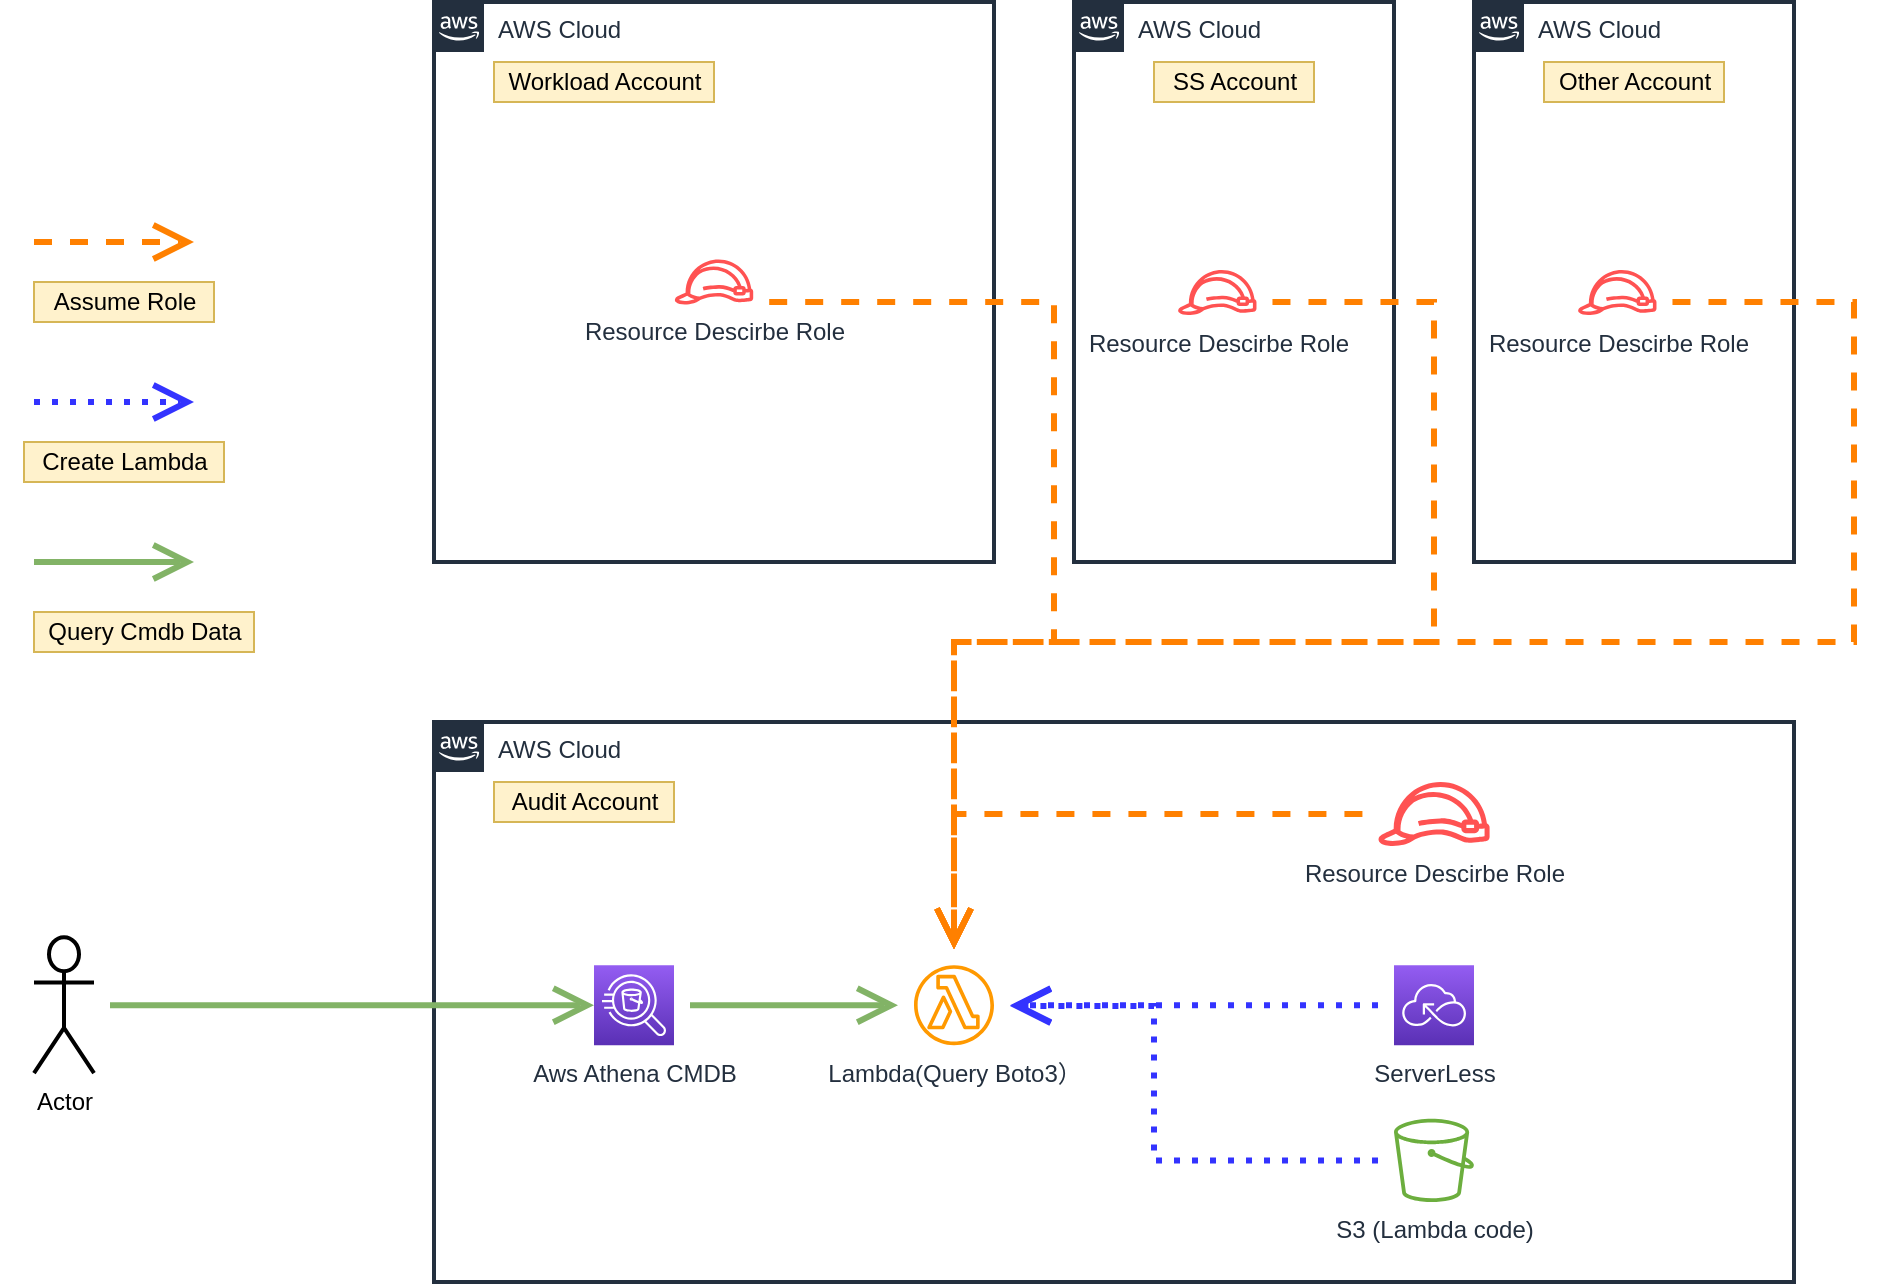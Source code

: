 <mxfile version="15.3.5" type="github">
  <diagram id="7RT401AvMfwxMbxt2eSY" name="Page-1">
    <mxGraphModel dx="946" dy="2217" grid="1" gridSize="10" guides="1" tooltips="1" connect="1" arrows="1" fold="1" page="1" pageScale="1" pageWidth="827" pageHeight="1169" math="0" shadow="0">
      <root>
        <mxCell id="0" />
        <mxCell id="1" parent="0" />
        <mxCell id="qfTTODT_Ezw1zGYLPv99-2" value="AWS Cloud" style="points=[[0,0],[0.25,0],[0.5,0],[0.75,0],[1,0],[1,0.25],[1,0.5],[1,0.75],[1,1],[0.75,1],[0.5,1],[0.25,1],[0,1],[0,0.75],[0,0.5],[0,0.25]];outlineConnect=0;gradientColor=none;html=1;whiteSpace=wrap;fontSize=12;fontStyle=0;shape=mxgraph.aws4.group;grIcon=mxgraph.aws4.group_aws_cloud_alt;strokeColor=#232F3E;fillColor=none;verticalAlign=top;align=left;spacingLeft=30;fontColor=#232F3E;dashed=0;hachureGap=4;pointerEvents=0;strokeWidth=2;" parent="1" vertex="1">
          <mxGeometry x="240" y="640" width="680" height="280" as="geometry" />
        </mxCell>
        <mxCell id="qfTTODT_Ezw1zGYLPv99-3" value="AWS Cloud" style="points=[[0,0],[0.25,0],[0.5,0],[0.75,0],[1,0],[1,0.25],[1,0.5],[1,0.75],[1,1],[0.75,1],[0.5,1],[0.25,1],[0,1],[0,0.75],[0,0.5],[0,0.25]];outlineConnect=0;html=1;whiteSpace=wrap;fontSize=12;fontStyle=0;shape=mxgraph.aws4.group;grIcon=mxgraph.aws4.group_aws_cloud_alt;strokeColor=#232F3E;fillColor=none;verticalAlign=top;align=left;spacingLeft=30;fontColor=#232F3E;dashed=0;hachureGap=4;pointerEvents=0;strokeWidth=2;" parent="1" vertex="1">
          <mxGeometry x="240" y="280" width="280" height="280" as="geometry" />
        </mxCell>
        <mxCell id="qfTTODT_Ezw1zGYLPv99-7" value="Workload Account" style="text;html=1;align=center;verticalAlign=middle;resizable=0;points=[];autosize=1;strokeColor=#d6b656;fillColor=#fff2cc;" parent="1" vertex="1">
          <mxGeometry x="270" y="310" width="110" height="20" as="geometry" />
        </mxCell>
        <mxCell id="qfTTODT_Ezw1zGYLPv99-8" value="AWS Cloud" style="points=[[0,0],[0.25,0],[0.5,0],[0.75,0],[1,0],[1,0.25],[1,0.5],[1,0.75],[1,1],[0.75,1],[0.5,1],[0.25,1],[0,1],[0,0.75],[0,0.5],[0,0.25]];outlineConnect=0;html=1;whiteSpace=wrap;fontSize=12;fontStyle=0;shape=mxgraph.aws4.group;grIcon=mxgraph.aws4.group_aws_cloud_alt;strokeColor=#232F3E;fillColor=none;verticalAlign=top;align=left;spacingLeft=30;fontColor=#232F3E;dashed=0;hachureGap=4;pointerEvents=0;strokeWidth=2;" parent="1" vertex="1">
          <mxGeometry x="560" y="280" width="160" height="280" as="geometry" />
        </mxCell>
        <mxCell id="54PezGfcRXBigFohG_QQ-4" value="AWS Cloud" style="points=[[0,0],[0.25,0],[0.5,0],[0.75,0],[1,0],[1,0.25],[1,0.5],[1,0.75],[1,1],[0.75,1],[0.5,1],[0.25,1],[0,1],[0,0.75],[0,0.5],[0,0.25]];outlineConnect=0;html=1;whiteSpace=wrap;fontSize=12;fontStyle=0;shape=mxgraph.aws4.group;grIcon=mxgraph.aws4.group_aws_cloud_alt;strokeColor=#232F3E;fillColor=none;verticalAlign=top;align=left;spacingLeft=30;fontColor=#232F3E;dashed=0;hachureGap=4;pointerEvents=0;strokeWidth=2;" vertex="1" parent="1">
          <mxGeometry x="760" y="280" width="160" height="280" as="geometry" />
        </mxCell>
        <mxCell id="54PezGfcRXBigFohG_QQ-5" value="SS Account" style="text;html=1;align=center;verticalAlign=middle;resizable=0;points=[];autosize=1;strokeColor=#d6b656;fillColor=#fff2cc;" vertex="1" parent="1">
          <mxGeometry x="600" y="310" width="80" height="20" as="geometry" />
        </mxCell>
        <mxCell id="54PezGfcRXBigFohG_QQ-6" value="Other Account" style="text;html=1;align=center;verticalAlign=middle;resizable=0;points=[];autosize=1;strokeColor=#d6b656;fillColor=#fff2cc;" vertex="1" parent="1">
          <mxGeometry x="795" y="310" width="90" height="20" as="geometry" />
        </mxCell>
        <mxCell id="54PezGfcRXBigFohG_QQ-17" value="" style="edgeStyle=orthogonalEdgeStyle;rounded=0;orthogonalLoop=1;jettySize=auto;html=1;endArrow=open;startSize=14;endSize=14;sourcePerimeterSpacing=8;targetPerimeterSpacing=8;dashed=1;strokeColor=#FF8000;strokeWidth=3;" edge="1" parent="1" source="54PezGfcRXBigFohG_QQ-7" target="54PezGfcRXBigFohG_QQ-11">
          <mxGeometry relative="1" as="geometry">
            <Array as="points">
              <mxPoint x="550" y="430" />
              <mxPoint x="550" y="600" />
              <mxPoint x="500" y="600" />
            </Array>
          </mxGeometry>
        </mxCell>
        <mxCell id="54PezGfcRXBigFohG_QQ-7" value="Resource Descirbe Role" style="sketch=0;outlineConnect=0;fontColor=#232F3E;gradientColor=none;fillColor=#FF5252;strokeColor=none;dashed=0;verticalLabelPosition=bottom;verticalAlign=top;align=center;html=1;fontSize=12;fontStyle=0;aspect=fixed;pointerEvents=1;shape=mxgraph.aws4.role;hachureGap=4;" vertex="1" parent="1">
          <mxGeometry x="360" y="408.72" width="40" height="22.56" as="geometry" />
        </mxCell>
        <mxCell id="54PezGfcRXBigFohG_QQ-18" value="" style="edgeStyle=orthogonalEdgeStyle;rounded=0;orthogonalLoop=1;jettySize=auto;html=1;endArrow=open;startSize=14;endSize=14;sourcePerimeterSpacing=8;targetPerimeterSpacing=8;dashed=1;strokeColor=#FF8000;strokeWidth=3;" edge="1" parent="1" source="54PezGfcRXBigFohG_QQ-8" target="54PezGfcRXBigFohG_QQ-11">
          <mxGeometry relative="1" as="geometry">
            <Array as="points">
              <mxPoint x="740" y="430" />
              <mxPoint x="740" y="600" />
              <mxPoint x="500" y="600" />
            </Array>
          </mxGeometry>
        </mxCell>
        <mxCell id="54PezGfcRXBigFohG_QQ-8" value="Resource Descirbe Role" style="sketch=0;outlineConnect=0;fontColor=#232F3E;gradientColor=none;fillColor=#FF5252;strokeColor=none;dashed=0;verticalLabelPosition=bottom;verticalAlign=top;align=center;html=1;fontSize=12;fontStyle=0;aspect=fixed;pointerEvents=1;shape=mxgraph.aws4.role;hachureGap=4;" vertex="1" parent="1">
          <mxGeometry x="611.64" y="414" width="40" height="22.56" as="geometry" />
        </mxCell>
        <mxCell id="54PezGfcRXBigFohG_QQ-19" value="" style="edgeStyle=orthogonalEdgeStyle;rounded=0;orthogonalLoop=1;jettySize=auto;html=1;endArrow=open;startSize=14;endSize=14;sourcePerimeterSpacing=8;targetPerimeterSpacing=8;dashed=1;strokeColor=#FF8000;strokeWidth=3;" edge="1" parent="1" source="54PezGfcRXBigFohG_QQ-9" target="54PezGfcRXBigFohG_QQ-11">
          <mxGeometry relative="1" as="geometry">
            <mxPoint x="500" y="840" as="targetPoint" />
            <Array as="points">
              <mxPoint x="950" y="430" />
              <mxPoint x="950" y="600" />
              <mxPoint x="500" y="600" />
            </Array>
          </mxGeometry>
        </mxCell>
        <mxCell id="54PezGfcRXBigFohG_QQ-9" value="Resource Descirbe Role" style="sketch=0;outlineConnect=0;fontColor=#232F3E;gradientColor=none;fillColor=#FF5252;strokeColor=none;dashed=0;verticalLabelPosition=bottom;verticalAlign=top;align=center;html=1;fontSize=12;fontStyle=0;aspect=fixed;pointerEvents=1;shape=mxgraph.aws4.role;hachureGap=4;" vertex="1" parent="1">
          <mxGeometry x="811.64" y="414" width="40" height="22.56" as="geometry" />
        </mxCell>
        <mxCell id="54PezGfcRXBigFohG_QQ-21" style="edgeStyle=orthogonalEdgeStyle;rounded=0;orthogonalLoop=1;jettySize=auto;html=1;endArrow=open;startSize=14;endSize=14;sourcePerimeterSpacing=8;targetPerimeterSpacing=8;dashed=1;dashPattern=1 2;strokeWidth=3;strokeColor=#3333FF;" edge="1" parent="1" source="54PezGfcRXBigFohG_QQ-10" target="54PezGfcRXBigFohG_QQ-11">
          <mxGeometry relative="1" as="geometry" />
        </mxCell>
        <mxCell id="54PezGfcRXBigFohG_QQ-10" value="ServerLess" style="sketch=0;points=[[0,0,0],[0.25,0,0],[0.5,0,0],[0.75,0,0],[1,0,0],[0,1,0],[0.25,1,0],[0.5,1,0],[0.75,1,0],[1,1,0],[0,0.25,0],[0,0.5,0],[0,0.75,0],[1,0.25,0],[1,0.5,0],[1,0.75,0]];outlineConnect=0;fontColor=#232F3E;gradientColor=#945DF2;gradientDirection=north;fillColor=#5A30B5;strokeColor=#ffffff;dashed=0;verticalLabelPosition=bottom;verticalAlign=top;align=center;html=1;fontSize=12;fontStyle=0;aspect=fixed;shape=mxgraph.aws4.resourceIcon;resIcon=mxgraph.aws4.serverless;hachureGap=4;pointerEvents=0;" vertex="1" parent="1">
          <mxGeometry x="720" y="761.6" width="40" height="40" as="geometry" />
        </mxCell>
        <mxCell id="54PezGfcRXBigFohG_QQ-11" value="Lambda(Query Boto3）" style="sketch=0;outlineConnect=0;fontColor=#232F3E;gradientColor=none;fillColor=#FF9900;strokeColor=none;dashed=0;verticalLabelPosition=bottom;verticalAlign=top;align=center;html=1;fontSize=12;fontStyle=0;pointerEvents=1;shape=mxgraph.aws4.lambda_function;hachureGap=4;aspect=fixed;" vertex="1" parent="1">
          <mxGeometry x="480" y="761.6" width="40" height="40" as="geometry" />
        </mxCell>
        <mxCell id="54PezGfcRXBigFohG_QQ-22" style="edgeStyle=orthogonalEdgeStyle;rounded=0;orthogonalLoop=1;jettySize=auto;html=1;endArrow=open;startSize=14;endSize=14;sourcePerimeterSpacing=8;targetPerimeterSpacing=8;dashed=1;dashPattern=1 2;strokeColor=#3333FF;strokeWidth=3;" edge="1" parent="1" source="54PezGfcRXBigFohG_QQ-12" target="54PezGfcRXBigFohG_QQ-11">
          <mxGeometry relative="1" as="geometry">
            <Array as="points">
              <mxPoint x="600" y="859" />
              <mxPoint x="600" y="782" />
            </Array>
          </mxGeometry>
        </mxCell>
        <mxCell id="54PezGfcRXBigFohG_QQ-12" value="S3 (Lambda code)" style="sketch=0;outlineConnect=0;fontColor=#232F3E;gradientColor=none;fillColor=#6CAE3E;strokeColor=none;dashed=0;verticalLabelPosition=bottom;verticalAlign=top;align=center;html=1;fontSize=12;fontStyle=0;aspect=fixed;pointerEvents=1;shape=mxgraph.aws4.bucket;hachureGap=4;" vertex="1" parent="1">
          <mxGeometry x="720" y="838.4" width="40" height="41.6" as="geometry" />
        </mxCell>
        <mxCell id="54PezGfcRXBigFohG_QQ-20" style="edgeStyle=orthogonalEdgeStyle;rounded=0;orthogonalLoop=1;jettySize=auto;html=1;endArrow=open;startSize=14;endSize=14;sourcePerimeterSpacing=8;targetPerimeterSpacing=8;fillColor=#d5e8d4;strokeColor=#82b366;strokeWidth=3;" edge="1" parent="1" source="54PezGfcRXBigFohG_QQ-13" target="54PezGfcRXBigFohG_QQ-11">
          <mxGeometry relative="1" as="geometry" />
        </mxCell>
        <mxCell id="54PezGfcRXBigFohG_QQ-13" value="Aws Athena CMDB" style="sketch=0;points=[[0,0,0],[0.25,0,0],[0.5,0,0],[0.75,0,0],[1,0,0],[0,1,0],[0.25,1,0],[0.5,1,0],[0.75,1,0],[1,1,0],[0,0.25,0],[0,0.5,0],[0,0.75,0],[1,0.25,0],[1,0.5,0],[1,0.75,0]];outlineConnect=0;fontColor=#232F3E;gradientColor=#945DF2;gradientDirection=north;fillColor=#5A30B5;strokeColor=#ffffff;dashed=0;verticalLabelPosition=bottom;verticalAlign=top;align=center;html=1;fontSize=12;fontStyle=0;aspect=fixed;shape=mxgraph.aws4.resourceIcon;resIcon=mxgraph.aws4.athena;hachureGap=4;pointerEvents=0;" vertex="1" parent="1">
          <mxGeometry x="320" y="761.6" width="40" height="40" as="geometry" />
        </mxCell>
        <mxCell id="54PezGfcRXBigFohG_QQ-14" value="Audit Account" style="text;html=1;align=center;verticalAlign=middle;resizable=0;points=[];autosize=1;strokeColor=#d6b656;fillColor=#fff2cc;" vertex="1" parent="1">
          <mxGeometry x="270" y="670" width="90" height="20" as="geometry" />
        </mxCell>
        <mxCell id="54PezGfcRXBigFohG_QQ-24" style="edgeStyle=orthogonalEdgeStyle;rounded=0;orthogonalLoop=1;jettySize=auto;html=1;entryX=0;entryY=0.5;entryDx=0;entryDy=0;entryPerimeter=0;endArrow=open;startSize=14;endSize=14;sourcePerimeterSpacing=8;targetPerimeterSpacing=8;strokeColor=#82b366;strokeWidth=3;fillColor=#d5e8d4;" edge="1" parent="1" source="54PezGfcRXBigFohG_QQ-23" target="54PezGfcRXBigFohG_QQ-13">
          <mxGeometry relative="1" as="geometry" />
        </mxCell>
        <mxCell id="54PezGfcRXBigFohG_QQ-23" value="Actor" style="shape=umlActor;verticalLabelPosition=bottom;verticalAlign=top;html=1;outlineConnect=0;hachureGap=4;pointerEvents=0;fillColor=none;strokeWidth=2;" vertex="1" parent="1">
          <mxGeometry x="40" y="747.6" width="30" height="68" as="geometry" />
        </mxCell>
        <mxCell id="54PezGfcRXBigFohG_QQ-25" value="" style="edgeStyle=orthogonalEdgeStyle;rounded=0;orthogonalLoop=1;jettySize=auto;html=1;endArrow=open;startSize=14;endSize=14;sourcePerimeterSpacing=8;targetPerimeterSpacing=8;dashed=1;strokeColor=#FF8000;strokeWidth=3;" edge="1" parent="1">
          <mxGeometry relative="1" as="geometry">
            <mxPoint x="40" y="400" as="sourcePoint" />
            <mxPoint x="120" y="400" as="targetPoint" />
            <Array as="points">
              <mxPoint x="100" y="400" />
              <mxPoint x="100" y="400" />
            </Array>
          </mxGeometry>
        </mxCell>
        <mxCell id="54PezGfcRXBigFohG_QQ-26" value="" style="edgeStyle=orthogonalEdgeStyle;rounded=0;orthogonalLoop=1;jettySize=auto;html=1;endArrow=open;startSize=14;endSize=14;sourcePerimeterSpacing=8;targetPerimeterSpacing=8;dashed=1;strokeColor=#3333FF;strokeWidth=3;dashPattern=1 2;" edge="1" parent="1">
          <mxGeometry relative="1" as="geometry">
            <mxPoint x="40" y="480" as="sourcePoint" />
            <mxPoint x="120" y="480" as="targetPoint" />
            <Array as="points">
              <mxPoint x="120" y="480" />
              <mxPoint x="120" y="480" />
            </Array>
          </mxGeometry>
        </mxCell>
        <mxCell id="54PezGfcRXBigFohG_QQ-27" value="" style="edgeStyle=orthogonalEdgeStyle;rounded=0;orthogonalLoop=1;jettySize=auto;html=1;endArrow=open;startSize=14;endSize=14;sourcePerimeterSpacing=8;targetPerimeterSpacing=8;strokeColor=#82b366;strokeWidth=3;fillColor=#d5e8d4;" edge="1" parent="1">
          <mxGeometry relative="1" as="geometry">
            <mxPoint x="40" y="560" as="sourcePoint" />
            <mxPoint x="120" y="560" as="targetPoint" />
            <Array as="points">
              <mxPoint x="120" y="560" />
              <mxPoint x="120" y="560" />
            </Array>
          </mxGeometry>
        </mxCell>
        <mxCell id="54PezGfcRXBigFohG_QQ-28" value="Assume Role" style="text;html=1;align=center;verticalAlign=middle;resizable=0;points=[];autosize=1;strokeColor=#d6b656;fillColor=#fff2cc;" vertex="1" parent="1">
          <mxGeometry x="40" y="420" width="90" height="20" as="geometry" />
        </mxCell>
        <mxCell id="54PezGfcRXBigFohG_QQ-29" value="Create Lambda" style="text;html=1;align=center;verticalAlign=middle;resizable=0;points=[];autosize=1;strokeColor=#d6b656;fillColor=#fff2cc;" vertex="1" parent="1">
          <mxGeometry x="35" y="500" width="100" height="20" as="geometry" />
        </mxCell>
        <mxCell id="54PezGfcRXBigFohG_QQ-30" value="Query Cmdb Data" style="text;html=1;align=center;verticalAlign=middle;resizable=0;points=[];autosize=1;strokeColor=#d6b656;fillColor=#fff2cc;" vertex="1" parent="1">
          <mxGeometry x="40" y="585" width="110" height="20" as="geometry" />
        </mxCell>
        <mxCell id="54PezGfcRXBigFohG_QQ-34" style="edgeStyle=orthogonalEdgeStyle;rounded=0;orthogonalLoop=1;jettySize=auto;html=1;dashed=1;endArrow=open;startSize=14;endSize=14;sourcePerimeterSpacing=8;targetPerimeterSpacing=8;strokeColor=#FF8000;strokeWidth=3;" edge="1" parent="1" source="54PezGfcRXBigFohG_QQ-33" target="54PezGfcRXBigFohG_QQ-11">
          <mxGeometry relative="1" as="geometry" />
        </mxCell>
        <mxCell id="54PezGfcRXBigFohG_QQ-33" value="Resource Descirbe Role" style="sketch=0;outlineConnect=0;fontColor=#232F3E;gradientColor=none;fillColor=#FF5252;strokeColor=none;dashed=0;verticalLabelPosition=bottom;verticalAlign=top;align=center;html=1;fontSize=12;fontStyle=0;aspect=fixed;pointerEvents=1;shape=mxgraph.aws4.role;hachureGap=4;" vertex="1" parent="1">
          <mxGeometry x="711.64" y="670" width="56.73" height="32" as="geometry" />
        </mxCell>
      </root>
    </mxGraphModel>
  </diagram>
</mxfile>
